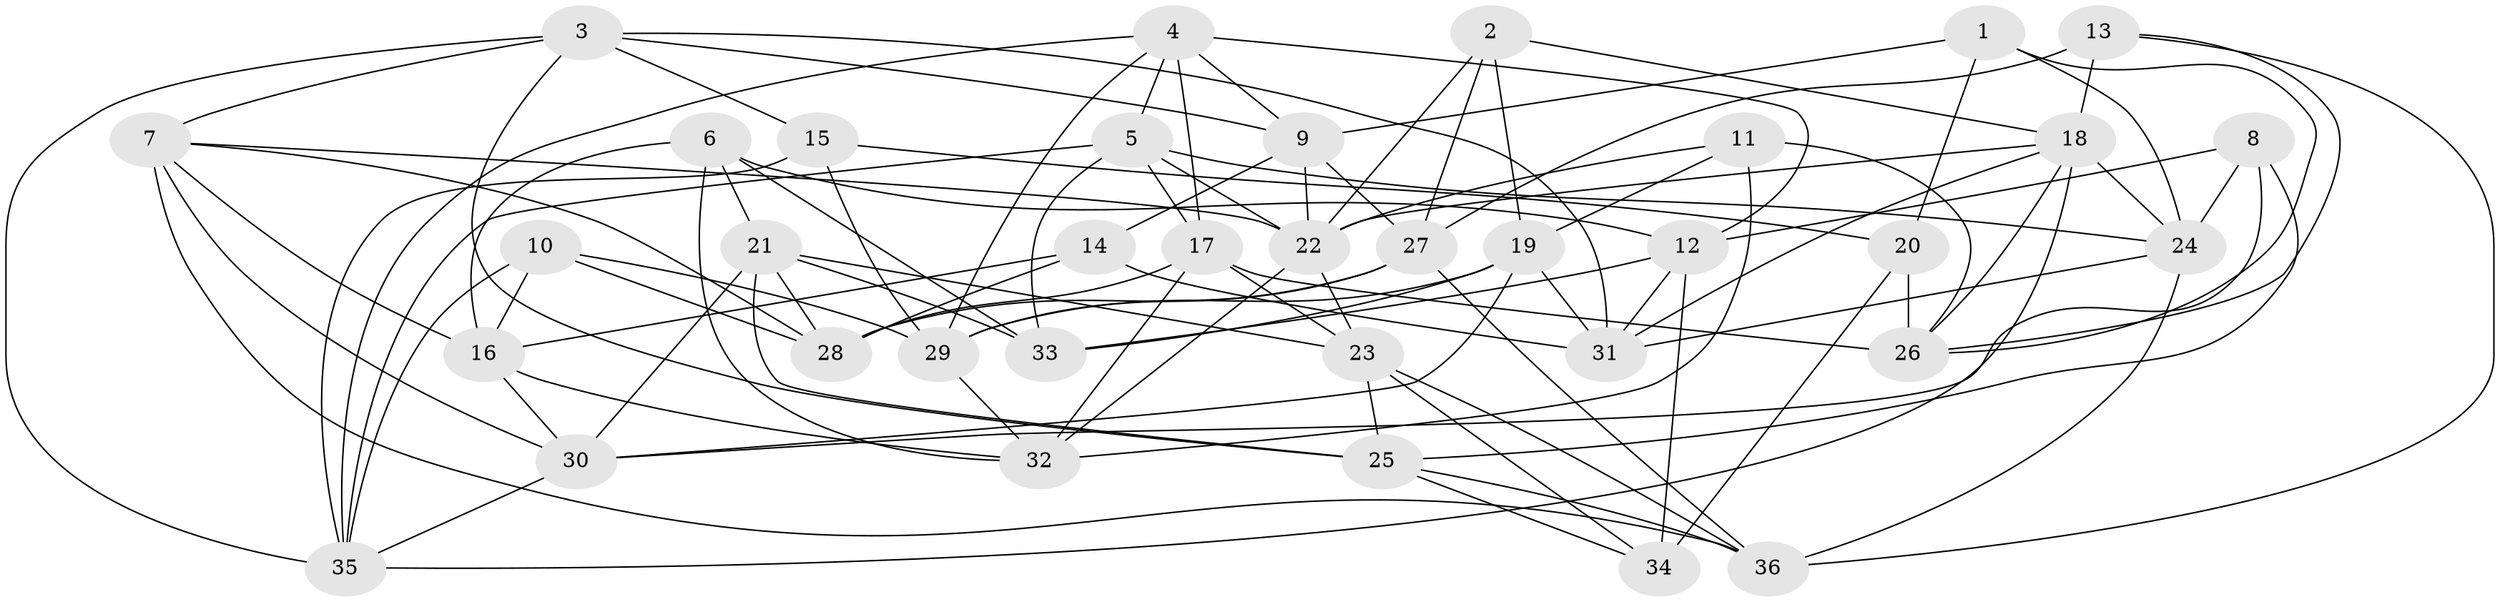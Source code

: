 // original degree distribution, {4: 1.0}
// Generated by graph-tools (version 1.1) at 2025/50/03/09/25 03:50:49]
// undirected, 36 vertices, 99 edges
graph export_dot {
graph [start="1"]
  node [color=gray90,style=filled];
  1;
  2;
  3;
  4;
  5;
  6;
  7;
  8;
  9;
  10;
  11;
  12;
  13;
  14;
  15;
  16;
  17;
  18;
  19;
  20;
  21;
  22;
  23;
  24;
  25;
  26;
  27;
  28;
  29;
  30;
  31;
  32;
  33;
  34;
  35;
  36;
  1 -- 9 [weight=1.0];
  1 -- 20 [weight=1.0];
  1 -- 24 [weight=1.0];
  1 -- 26 [weight=1.0];
  2 -- 18 [weight=1.0];
  2 -- 19 [weight=1.0];
  2 -- 22 [weight=1.0];
  2 -- 27 [weight=1.0];
  3 -- 7 [weight=1.0];
  3 -- 9 [weight=1.0];
  3 -- 15 [weight=1.0];
  3 -- 25 [weight=1.0];
  3 -- 31 [weight=1.0];
  3 -- 35 [weight=1.0];
  4 -- 5 [weight=1.0];
  4 -- 9 [weight=1.0];
  4 -- 12 [weight=1.0];
  4 -- 17 [weight=1.0];
  4 -- 29 [weight=1.0];
  4 -- 35 [weight=1.0];
  5 -- 17 [weight=1.0];
  5 -- 22 [weight=1.0];
  5 -- 24 [weight=1.0];
  5 -- 33 [weight=1.0];
  5 -- 35 [weight=1.0];
  6 -- 12 [weight=1.0];
  6 -- 16 [weight=1.0];
  6 -- 21 [weight=1.0];
  6 -- 32 [weight=1.0];
  6 -- 33 [weight=2.0];
  7 -- 16 [weight=1.0];
  7 -- 22 [weight=1.0];
  7 -- 28 [weight=1.0];
  7 -- 30 [weight=1.0];
  7 -- 36 [weight=1.0];
  8 -- 12 [weight=1.0];
  8 -- 24 [weight=1.0];
  8 -- 25 [weight=1.0];
  8 -- 30 [weight=1.0];
  9 -- 14 [weight=1.0];
  9 -- 22 [weight=1.0];
  9 -- 27 [weight=1.0];
  10 -- 16 [weight=1.0];
  10 -- 28 [weight=1.0];
  10 -- 29 [weight=1.0];
  10 -- 35 [weight=1.0];
  11 -- 19 [weight=1.0];
  11 -- 22 [weight=1.0];
  11 -- 26 [weight=1.0];
  11 -- 32 [weight=1.0];
  12 -- 31 [weight=1.0];
  12 -- 33 [weight=1.0];
  12 -- 34 [weight=1.0];
  13 -- 18 [weight=1.0];
  13 -- 26 [weight=1.0];
  13 -- 27 [weight=1.0];
  13 -- 36 [weight=1.0];
  14 -- 16 [weight=1.0];
  14 -- 28 [weight=1.0];
  14 -- 31 [weight=1.0];
  15 -- 20 [weight=1.0];
  15 -- 29 [weight=1.0];
  15 -- 35 [weight=1.0];
  16 -- 30 [weight=1.0];
  16 -- 32 [weight=1.0];
  17 -- 23 [weight=1.0];
  17 -- 26 [weight=1.0];
  17 -- 28 [weight=1.0];
  17 -- 32 [weight=1.0];
  18 -- 22 [weight=1.0];
  18 -- 24 [weight=1.0];
  18 -- 26 [weight=1.0];
  18 -- 31 [weight=1.0];
  18 -- 35 [weight=2.0];
  19 -- 29 [weight=1.0];
  19 -- 30 [weight=1.0];
  19 -- 31 [weight=1.0];
  19 -- 33 [weight=1.0];
  20 -- 26 [weight=1.0];
  20 -- 34 [weight=3.0];
  21 -- 23 [weight=1.0];
  21 -- 25 [weight=1.0];
  21 -- 28 [weight=1.0];
  21 -- 30 [weight=1.0];
  21 -- 33 [weight=1.0];
  22 -- 23 [weight=1.0];
  22 -- 32 [weight=1.0];
  23 -- 25 [weight=1.0];
  23 -- 34 [weight=1.0];
  23 -- 36 [weight=1.0];
  24 -- 31 [weight=1.0];
  24 -- 36 [weight=1.0];
  25 -- 34 [weight=1.0];
  25 -- 36 [weight=1.0];
  27 -- 28 [weight=1.0];
  27 -- 29 [weight=1.0];
  27 -- 36 [weight=1.0];
  29 -- 32 [weight=1.0];
  30 -- 35 [weight=1.0];
}
